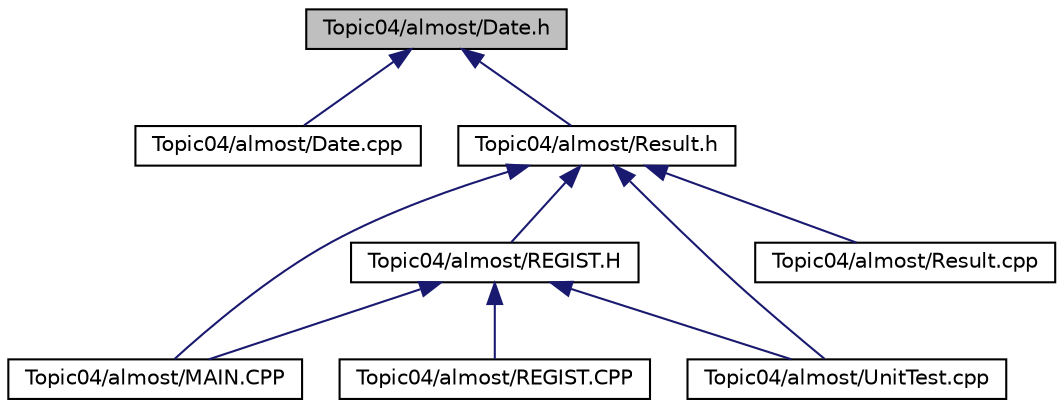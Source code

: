 digraph "Topic04/almost/Date.h"
{
  edge [fontname="Helvetica",fontsize="10",labelfontname="Helvetica",labelfontsize="10"];
  node [fontname="Helvetica",fontsize="10",shape=record];
  Node3 [label="Topic04/almost/Date.h",height=0.2,width=0.4,color="black", fillcolor="grey75", style="filled", fontcolor="black"];
  Node3 -> Node4 [dir="back",color="midnightblue",fontsize="10",style="solid",fontname="Helvetica"];
  Node4 [label="Topic04/almost/Date.cpp",height=0.2,width=0.4,color="black", fillcolor="white", style="filled",URL="$_topic04_2almost_2_date_8cpp.html"];
  Node3 -> Node5 [dir="back",color="midnightblue",fontsize="10",style="solid",fontname="Helvetica"];
  Node5 [label="Topic04/almost/Result.h",height=0.2,width=0.4,color="black", fillcolor="white", style="filled",URL="$_topic04_2almost_2_result_8h.html"];
  Node5 -> Node6 [dir="back",color="midnightblue",fontsize="10",style="solid",fontname="Helvetica"];
  Node6 [label="Topic04/almost/REGIST.H",height=0.2,width=0.4,color="black", fillcolor="white", style="filled",URL="$_topic04_2almost_2_r_e_g_i_s_t_8_h.html"];
  Node6 -> Node7 [dir="back",color="midnightblue",fontsize="10",style="solid",fontname="Helvetica"];
  Node7 [label="Topic04/almost/MAIN.CPP",height=0.2,width=0.4,color="black", fillcolor="white", style="filled",URL="$_topic04_2almost_2main_8cpp.html"];
  Node6 -> Node8 [dir="back",color="midnightblue",fontsize="10",style="solid",fontname="Helvetica"];
  Node8 [label="Topic04/almost/REGIST.CPP",height=0.2,width=0.4,color="black", fillcolor="white", style="filled",URL="$_topic04_2almost_2_r_e_g_i_s_t_8_c_p_p.html"];
  Node6 -> Node9 [dir="back",color="midnightblue",fontsize="10",style="solid",fontname="Helvetica"];
  Node9 [label="Topic04/almost/UnitTest.cpp",height=0.2,width=0.4,color="black", fillcolor="white", style="filled",URL="$almost_2_unit_test_8cpp.html"];
  Node5 -> Node7 [dir="back",color="midnightblue",fontsize="10",style="solid",fontname="Helvetica"];
  Node5 -> Node10 [dir="back",color="midnightblue",fontsize="10",style="solid",fontname="Helvetica"];
  Node10 [label="Topic04/almost/Result.cpp",height=0.2,width=0.4,color="black", fillcolor="white", style="filled",URL="$_topic04_2almost_2_result_8cpp.html"];
  Node5 -> Node9 [dir="back",color="midnightblue",fontsize="10",style="solid",fontname="Helvetica"];
}
